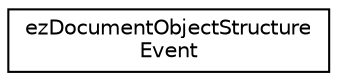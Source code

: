 digraph "Graphical Class Hierarchy"
{
 // LATEX_PDF_SIZE
  edge [fontname="Helvetica",fontsize="10",labelfontname="Helvetica",labelfontsize="10"];
  node [fontname="Helvetica",fontsize="10",shape=record];
  rankdir="LR";
  Node0 [label="ezDocumentObjectStructure\lEvent",height=0.2,width=0.4,color="black", fillcolor="white", style="filled",URL="$d4/dd9/structez_document_object_structure_event.htm",tooltip=" "];
}

